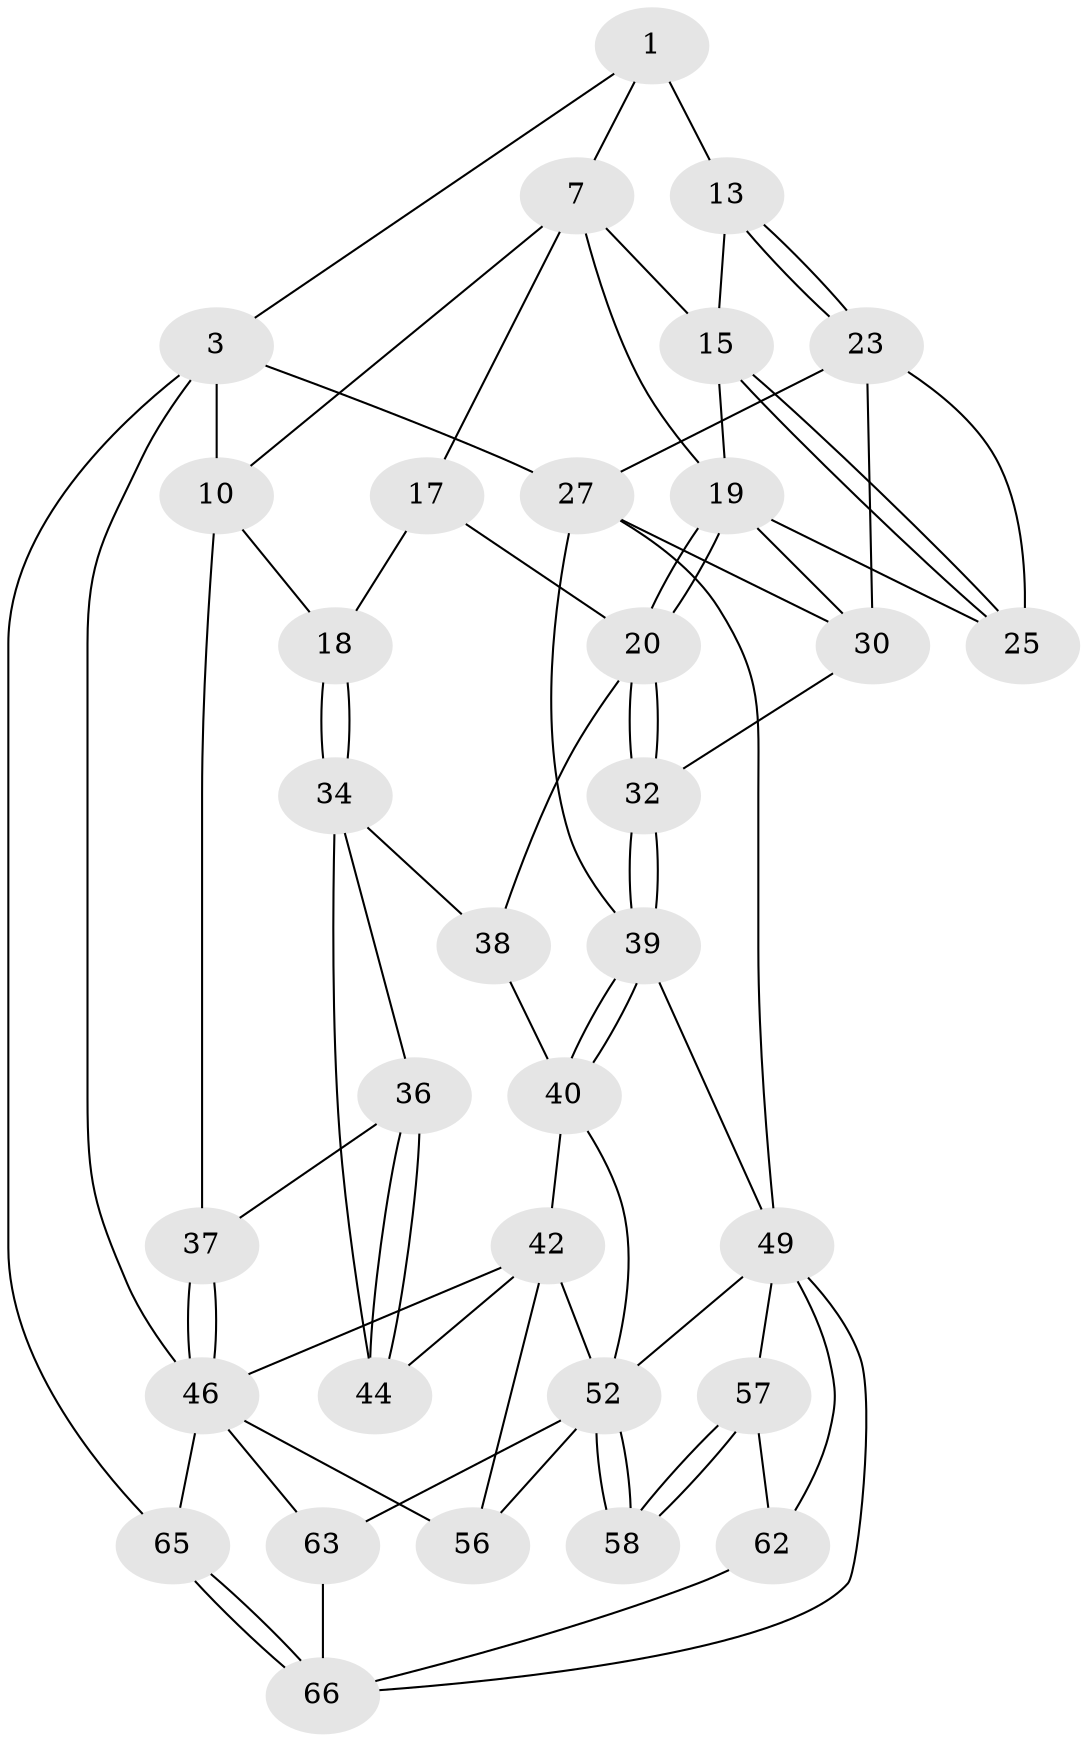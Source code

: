 // original degree distribution, {3: 0.029850746268656716, 5: 0.5970149253731343, 4: 0.208955223880597, 6: 0.16417910447761194}
// Generated by graph-tools (version 1.1) at 2025/17/03/09/25 04:17:00]
// undirected, 33 vertices, 75 edges
graph export_dot {
graph [start="1"]
  node [color=gray90,style=filled];
  1 [pos="+0.6064464747850553+0",super="+6+2"];
  3 [pos="+1+0",super="+26+4"];
  7 [pos="+0.56739809250757+0.07334818507794548",super="+8"];
  10 [pos="+0.3982623493772638+0.054230284922953884",super="+11"];
  13 [pos="+0.8779444804394902+0.06041139810748384",super="+14"];
  15 [pos="+0.6539764469128906+0.17875873736581735",super="+16"];
  17 [pos="+0.3357976028449115+0.2359748260942166"];
  18 [pos="+0.22974650484460396+0.24555438844787952"];
  19 [pos="+0.5132859988719981+0.23476440600908918",super="+22"];
  20 [pos="+0.4739034237231812+0.32944796226627165",super="+21"];
  23 [pos="+0.8532459781253864+0.15909434657256316",super="+24"];
  25 [pos="+0.6699533010210745+0.20057118462294787"];
  27 [pos="+1+0.5466596348870271",super="+28"];
  30 [pos="+0.6827361815766982+0.3751993983273575",super="+31"];
  32 [pos="+0.5864131143103088+0.41794767849198183"];
  34 [pos="+0.2615599064679061+0.3902333482036269",super="+35"];
  36 [pos="+0+0.19810680741947614"];
  37 [pos="+0+0.11831173916654376"];
  38 [pos="+0.3785385041203319+0.4095950571019354"];
  39 [pos="+0.5477360555604105+0.5203382686340843",super="+45"];
  40 [pos="+0.5380692642547243+0.5298311423862873",super="+41"];
  42 [pos="+0.32145245502590925+0.566306393171753",super="+43"];
  44 [pos="+0.21567721671088524+0.5173172914152866"];
  46 [pos="+0+0.4338426172268084",super="+47"];
  49 [pos="+0.9119718767471044+0.620893269407696",super="+61+50"];
  52 [pos="+0.5204446835843258+0.6787059938118654",super="+53"];
  56 [pos="+0.2007866368283618+0.6538989121159519"];
  57 [pos="+0.6441321799207488+0.8325438644164637"];
  58 [pos="+0.5481191687655996+0.8435273334384575"];
  62 [pos="+0.7200713674830902+0.8614797210730764"];
  63 [pos="+0.3823107325678931+1"];
  65 [pos="+1+1"];
  66 [pos="+1+1",super="+67"];
  1 -- 7;
  1 -- 13 [weight=2];
  1 -- 3;
  3 -- 65 [weight=2];
  3 -- 27;
  3 -- 10 [weight=2];
  3 -- 46;
  7 -- 17;
  7 -- 10;
  7 -- 19;
  7 -- 15;
  10 -- 18;
  10 -- 37;
  13 -- 23;
  13 -- 23;
  13 -- 15;
  15 -- 25;
  15 -- 25;
  15 -- 19;
  17 -- 18;
  17 -- 20;
  18 -- 34;
  18 -- 34;
  19 -- 20;
  19 -- 20;
  19 -- 25;
  19 -- 30;
  20 -- 32;
  20 -- 32;
  20 -- 38;
  23 -- 25;
  23 -- 30;
  23 -- 27;
  27 -- 49;
  27 -- 39;
  27 -- 30;
  30 -- 32;
  32 -- 39;
  32 -- 39;
  34 -- 38;
  34 -- 36;
  34 -- 44;
  36 -- 37;
  36 -- 44;
  36 -- 44;
  37 -- 46;
  37 -- 46;
  38 -- 40;
  39 -- 40;
  39 -- 40;
  39 -- 49;
  40 -- 42;
  40 -- 52;
  42 -- 56;
  42 -- 44;
  42 -- 46;
  42 -- 52;
  46 -- 65;
  46 -- 56;
  46 -- 63;
  49 -- 66;
  49 -- 62;
  49 -- 52;
  49 -- 57;
  52 -- 58 [weight=2];
  52 -- 58;
  52 -- 56;
  52 -- 63;
  57 -- 58;
  57 -- 58;
  57 -- 62;
  62 -- 66;
  63 -- 66;
  65 -- 66;
  65 -- 66;
}
